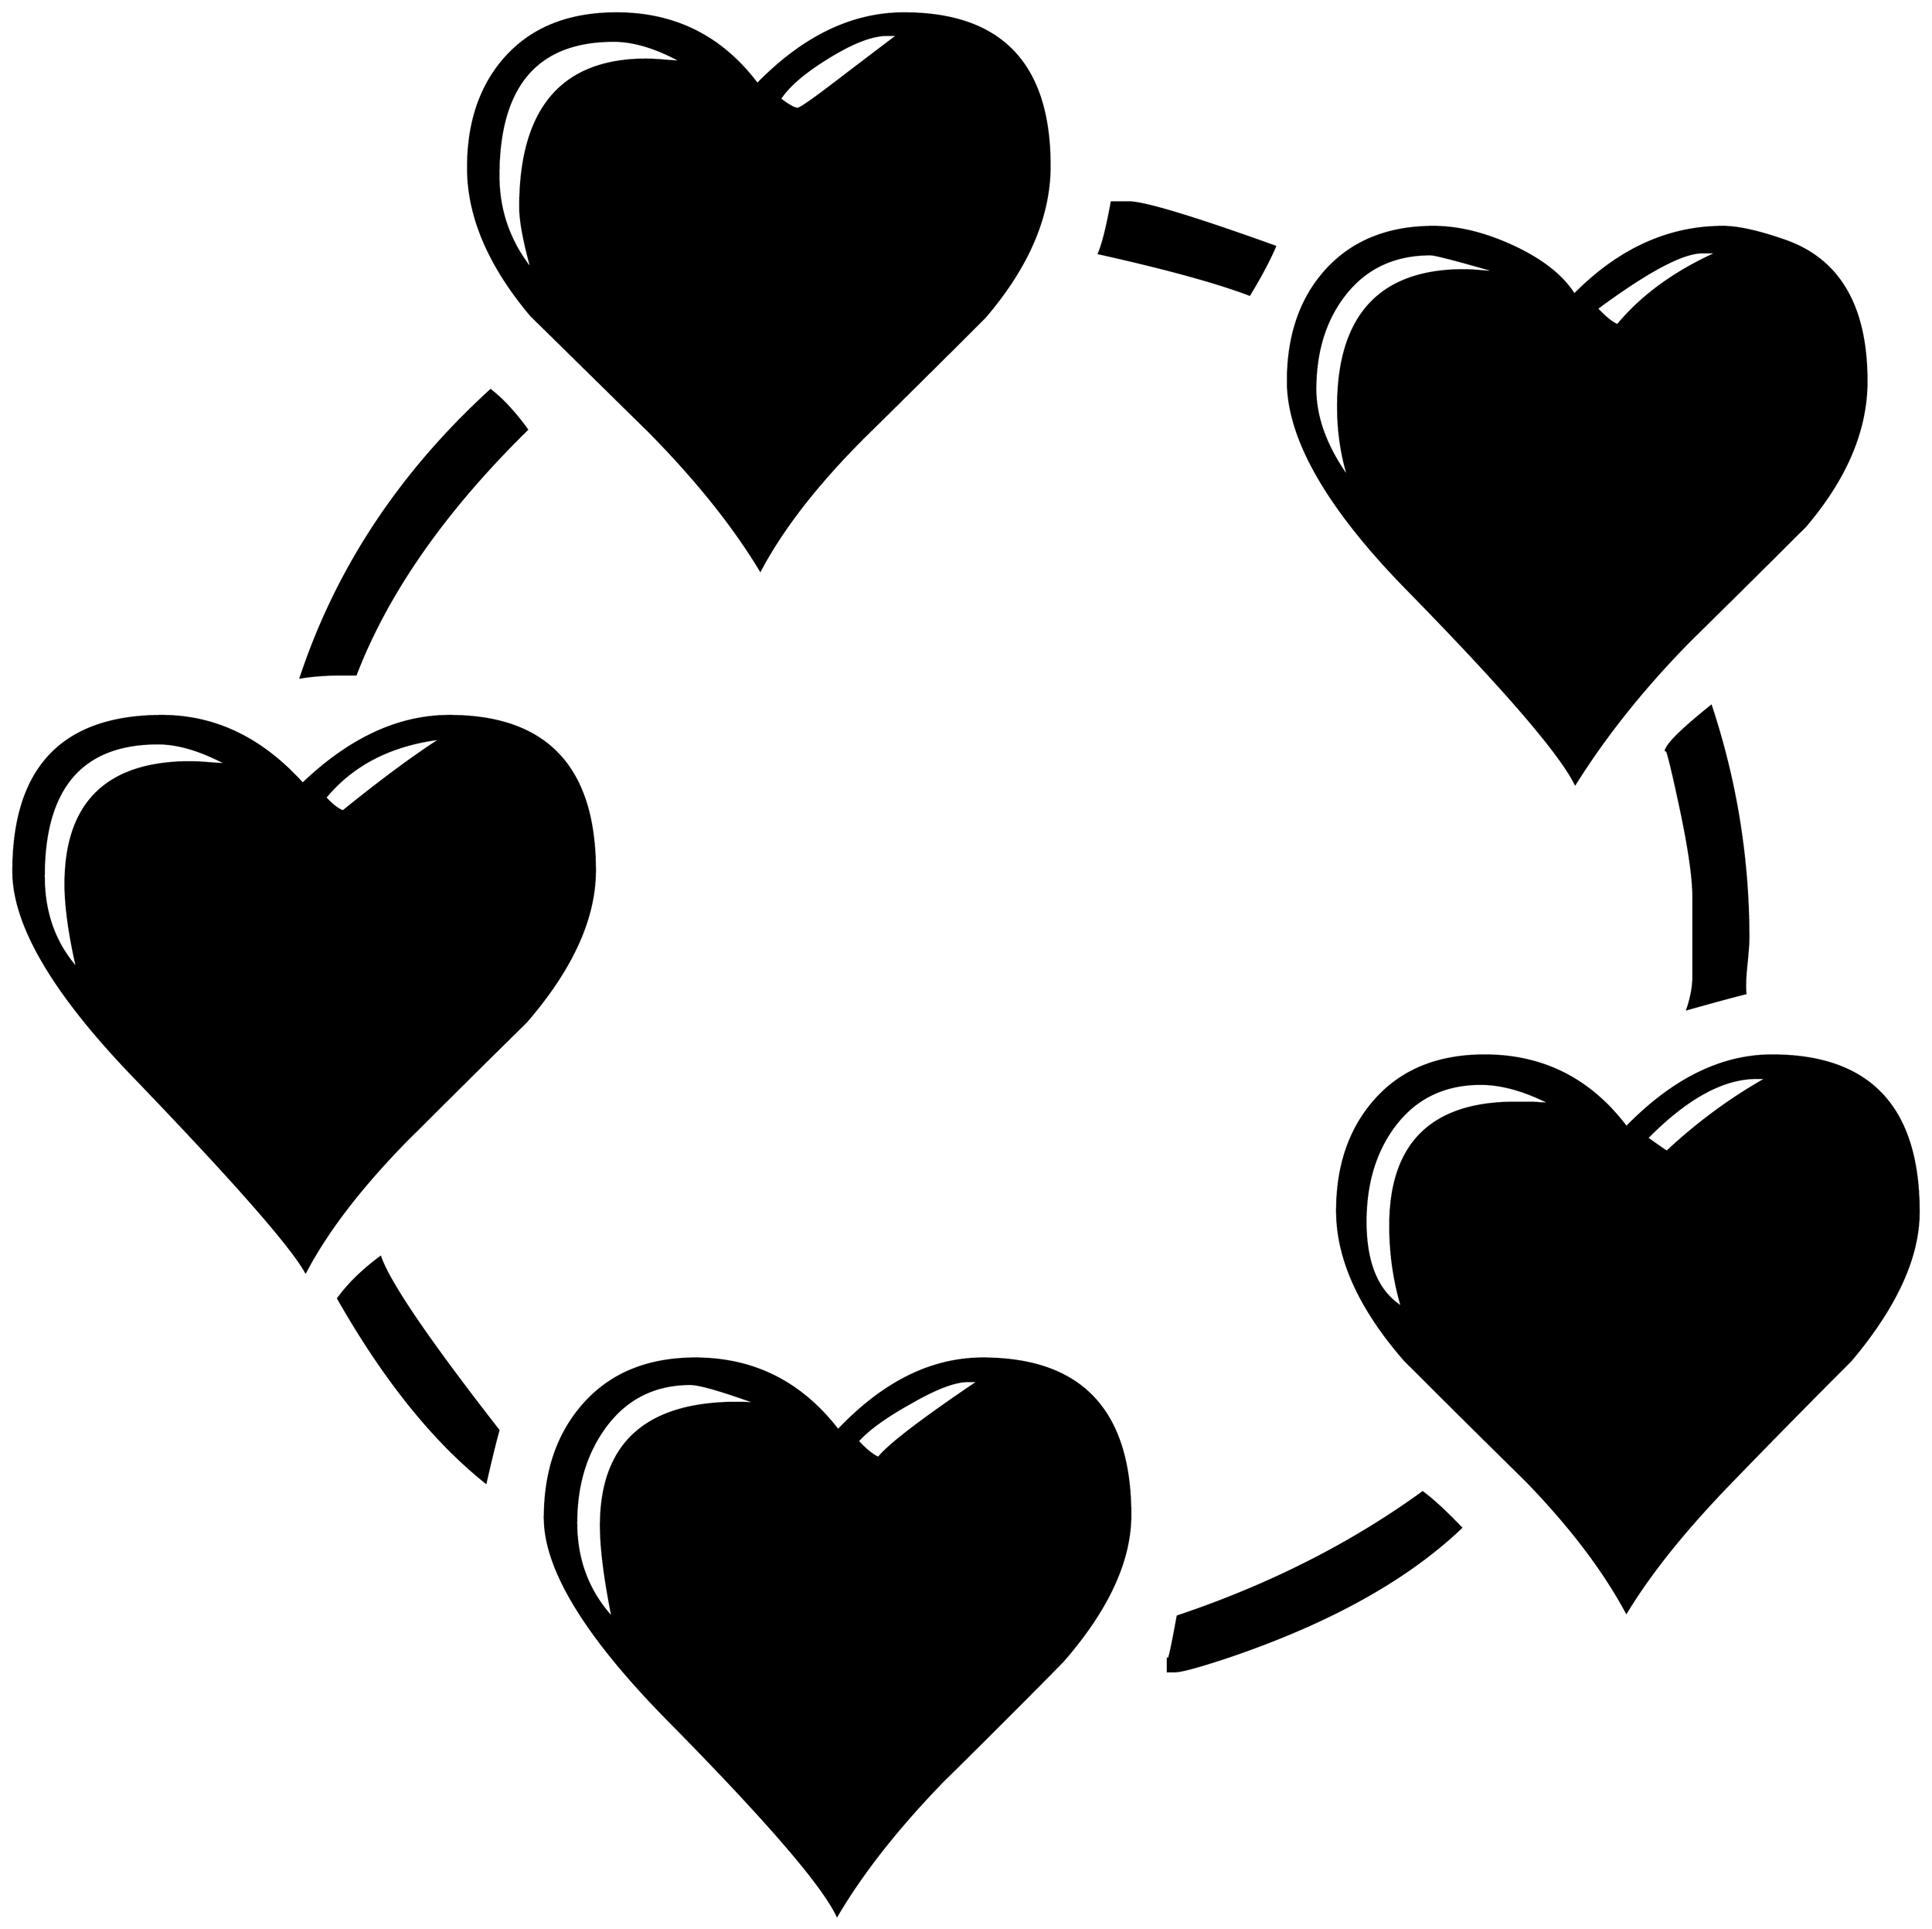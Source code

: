 


\begin{tikzpicture}[y=0.80pt, x=0.80pt, yscale=-1.0, xscale=1.0, inner sep=0pt, outer sep=0pt]
\begin{scope}[shift={(100.0,1705.0)},nonzero rule]
  \path[draw=.,fill=.,line width=1.600pt] (1965.0,-1174.0) ..
    controls (1965.0,-1124.667) and (1944.333,-1075.667) ..
    (1903.0,-1027.0) .. controls (1864.333,-988.333) and
    (1825.333,-949.667) .. (1786.0,-911.0) .. controls
    (1739.333,-863.667) and (1700.333,-815.0) .. (1669.0,-765.0) ..
    controls (1653.0,-797.0) and (1595.667,-863.333) ..
    (1497.0,-964.0) .. controls (1417.0,-1046.0) and
    (1377.0,-1116.0) .. (1377.0,-1174.0) .. controls
    (1377.0,-1220.667) and (1390.0,-1258.333) .. (1416.0,-1287.0) ..
    controls (1442.667,-1316.333) and (1479.0,-1331.0) ..
    (1525.0,-1331.0) .. controls (1549.667,-1331.0) and
    (1576.0,-1324.667) .. (1604.0,-1312.0) .. controls
    (1634.667,-1298.0) and (1656.0,-1281.333) .. (1668.0,-1262.0) ..
    controls (1713.333,-1308.0) and (1763.667,-1331.0) ..
    (1819.0,-1331.0) .. controls (1834.333,-1331.0) and
    (1855.333,-1326.333) .. (1882.0,-1317.0) .. controls
    (1937.333,-1297.667) and (1965.0,-1250.0) .. (1965.0,-1174.0) --
    cycle(1364.0,-1311.0) .. controls (1358.0,-1297.0) and
    (1349.333,-1280.667) .. (1338.0,-1262.0) .. controls
    (1304.667,-1274.667) and (1253.667,-1288.667) .. (1185.0,-1304.0) ..
    controls (1189.0,-1313.333) and (1193.333,-1330.667) ..
    (1198.0,-1356.0) -- (1215.0,-1356.0) .. controls
    (1231.0,-1356.0) and (1280.667,-1341.0) .. (1364.0,-1311.0) --
    cycle(1845.0,-608.0) .. controls (1845.0,-603.333) and
    (1844.333,-594.333) .. (1843.0,-581.0) .. controls
    (1841.667,-568.333) and (1841.333,-558.667) .. (1842.0,-552.0) ..
    controls (1828.667,-548.667) and (1809.0,-543.333) ..
    (1783.0,-536.0) .. controls (1787.0,-548.0) and
    (1789.0,-559.0) .. (1789.0,-569.0) -- (1789.0,-650.0) ..
    controls (1789.0,-670.0) and (1784.333,-701.667) ..
    (1775.0,-745.0) .. controls (1765.667,-788.333) and
    (1761.0,-806.0) .. (1761.0,-798.0) .. controls
    (1761.0,-804.0) and (1776.333,-819.333) .. (1807.0,-844.0) ..
    controls (1832.333,-767.333) and (1845.0,-688.667) ..
    (1845.0,-608.0) -- cycle(1135.0,-1393.0) .. controls
    (1135.0,-1341.667) and (1113.0,-1290.333) .. (1069.0,-1239.0) ..
    controls (1028.333,-1198.333) and (987.333,-1157.667) ..
    (946.0,-1117.0) .. controls (898.667,-1069.667) and
    (863.667,-1024.667) .. (841.0,-982.0) .. controls
    (813.667,-1027.333) and (776.0,-1074.333) .. (728.0,-1123.0) ..
    controls (688.0,-1162.333) and (648.0,-1201.667) ..
    (608.0,-1241.0) .. controls (565.333,-1291.667) and
    (544.0,-1341.667) .. (544.0,-1391.0) .. controls
    (544.0,-1438.333) and (557.333,-1476.333) .. (584.0,-1505.0) ..
    controls (610.667,-1533.667) and (647.667,-1548.0) ..
    (695.0,-1548.0) .. controls (754.333,-1548.0) and
    (802.0,-1524.0) .. (838.0,-1476.0) .. controls
    (884.667,-1524.0) and (934.333,-1548.0) .. (987.0,-1548.0) ..
    controls (1085.667,-1548.0) and (1135.0,-1496.333) ..
    (1135.0,-1393.0) -- cycle(2018.0,-330.0) .. controls
    (2018.0,-284.0) and (1995.0,-233.667) .. (1949.0,-179.0) ..
    controls (1908.333,-138.333) and (1868.0,-97.333) ..
    (1828.0,-56.0) .. controls (1781.333,-8.0) and (1745.667,36.333)
    .. (1721.0,77.0) .. controls (1697.667,33.667) and
    (1663.667,-11.0) .. (1619.0,-57.0) .. controls (1577.667,-97.667)
    and (1536.667,-138.333) .. (1496.0,-179.0) .. controls
    (1450.0,-231.667) and (1427.0,-282.333) .. (1427.0,-331.0) ..
    controls (1427.0,-377.667) and (1440.333,-415.667) ..
    (1467.0,-445.0) .. controls (1493.667,-474.333) and
    (1530.333,-489.0) .. (1577.0,-489.0) .. controls
    (1636.333,-489.0) and (1684.333,-464.667) .. (1721.0,-416.0) ..
    controls (1768.333,-464.667) and (1817.667,-489.0) ..
    (1869.0,-489.0) .. controls (1968.333,-489.0) and
    (2018.0,-436.0) .. (2018.0,-330.0) -- cycle(604.0,-1125.0)
    .. controls (520.0,-1042.333) and (462.0,-959.333) ..
    (430.0,-876.0) -- (414.0,-876.0) .. controls (400.0,-876.0)
    and (386.667,-875.0) .. (374.0,-873.0) .. controls
    (410.667,-983.667) and (475.0,-1081.0) .. (567.0,-1165.0) ..
    controls (579.0,-1155.667) and (591.333,-1142.333) ..
    (604.0,-1125.0) -- cycle(1553.0,-9.0) .. controls
    (1497.667,43.667) and (1419.0,87.333) .. (1317.0,122.0) ..
    controls (1287.0,132.0) and (1268.667,137.0) .. (1262.0,137.0)
    -- (1255.0,137.0) -- (1255.0,123.0) .. controls
    (1255.0,131.667) and (1258.333,117.667) .. (1265.0,81.0) ..
    controls (1358.333,49.667) and (1441.333,7.667) .. (1514.0,-45.0) ..
    controls (1524.0,-37.667) and (1537.0,-25.667) .. (1553.0,-9.0)
    -- cycle(673.0,-677.0) .. controls (673.0,-628.333) and
    (649.667,-577.0) .. (603.0,-523.0) .. controls (561.667,-482.333)
    and (520.333,-441.333) .. (479.0,-400.0) .. controls
    (433.667,-353.333) and (400.333,-309.667) .. (379.0,-269.0) ..
    controls (363.667,-296.333) and (305.0,-363.0) .. (203.0,-469.0)
    .. controls (122.333,-553.0) and (82.0,-622.0) ..
    (82.0,-676.0) .. controls (82.0,-781.333) and (132.333,-834.0)
    .. (233.0,-834.0) .. controls (287.0,-834.0) and
    (334.667,-811.0) .. (376.0,-765.0) .. controls (424.0,-811.0)
    and (473.667,-834.0) .. (525.0,-834.0) .. controls
    (623.667,-834.0) and (673.0,-781.667) .. (673.0,-677.0) --
    cycle(1217.0,-22.0) .. controls (1217.0,24.667) and
    (1194.0,74.333) .. (1148.0,127.0) .. controls (1108.0,167.667)
    and (1067.667,208.0) .. (1027.0,248.0) .. controls
    (981.0,295.333) and (945.0,341.0) .. (919.0,385.0) .. controls
    (903.667,353.0) and (846.333,286.667) .. (747.0,186.0) .. controls
    (663.667,101.333) and (622.0,33.0) .. (622.0,-19.0) .. controls
    (622.0,-67.0) and (635.667,-106.0) .. (663.0,-136.0) ..
    controls (690.333,-166.0) and (727.667,-181.0) .. (775.0,-181.0)
    .. controls (834.333,-181.0) and (882.667,-156.667) ..
    (920.0,-108.0) .. controls (966.0,-156.667) and
    (1015.0,-181.0) .. (1067.0,-181.0) .. controls
    (1167.0,-181.0) and (1217.0,-128.0) .. (1217.0,-22.0) --
    cycle(575.0,-108.0) .. controls (571.667,-96.0) and
    (567.333,-78.333) .. (562.0,-55.0) .. controls (508.667,-97.667) and
    (458.667,-160.0) .. (412.0,-242.0) .. controls (422.667,-256.667)
    and (437.0,-270.667) .. (455.0,-284.0) .. controls
    (464.333,-257.333) and (504.333,-198.667) .. (575.0,-108.0) --
    cycle(1814.0,-1305.0) -- (1798.0,-1305.0) .. controls
    (1778.0,-1305.0) and (1742.333,-1286.0) .. (1691.0,-1248.0) ..
    controls (1699.0,-1239.333) and (1706.0,-1233.667) ..
    (1712.0,-1231.0) .. controls (1736.667,-1261.0) and
    (1770.667,-1285.667) .. (1814.0,-1305.0) --
    cycle(1591.0,-1285.0) .. controls (1549.667,-1297.0) and
    (1526.667,-1303.0) .. (1522.0,-1303.0) .. controls
    (1484.667,-1303.0) and (1455.333,-1289.0) .. (1434.0,-1261.0) ..
    controls (1414.667,-1235.667) and (1405.0,-1204.0) ..
    (1405.0,-1166.0) .. controls (1405.0,-1136.667) and
    (1416.333,-1106.333) .. (1439.0,-1075.0) .. controls
    (1431.667,-1098.333) and (1428.0,-1122.667) .. (1428.0,-1148.0) ..
    controls (1428.0,-1240.667) and (1470.667,-1287.0) ..
    (1556.0,-1287.0) .. controls (1560.0,-1287.0) and
    (1566.0,-1286.667) .. (1574.0,-1286.0) .. controls
    (1582.0,-1285.333) and (1587.667,-1285.0) .. (1591.0,-1285.0) --
    cycle(981.0,-1526.0) -- (970.0,-1526.0) .. controls
    (954.667,-1526.0) and (934.667,-1518.333) .. (910.0,-1503.0) ..
    controls (886.0,-1488.333) and (869.667,-1474.333) ..
    (861.0,-1461.0) .. controls (869.667,-1454.333) and
    (875.667,-1451.0) .. (879.0,-1451.0) .. controls
    (881.667,-1451.0) and (897.667,-1462.333) .. (927.0,-1485.0) ..
    controls (960.333,-1510.333) and (978.333,-1524.0) ..
    (981.0,-1526.0) -- cycle(1864.0,-466.0) -- (1853.0,-466.0)
    .. controls (1819.0,-466.0) and (1782.0,-445.667) ..
    (1742.0,-405.0) .. controls (1746.667,-401.667) and
    (1753.333,-397.0) .. (1762.0,-391.0) .. controls
    (1793.333,-420.333) and (1827.333,-445.333) .. (1864.0,-466.0) --
    cycle(761.0,-1499.0) .. controls (735.667,-1513.0) and
    (712.667,-1520.0) .. (692.0,-1520.0) .. controls
    (614.0,-1520.0) and (575.0,-1474.333) .. (575.0,-1383.0) ..
    controls (575.0,-1347.0) and (586.333,-1315.0) ..
    (609.0,-1287.0) .. controls (601.0,-1315.667) and
    (597.0,-1337.0) .. (597.0,-1351.0) .. controls
    (597.0,-1451.0) and (639.667,-1501.0) .. (725.0,-1501.0) ..
    controls (729.667,-1501.0) and (736.0,-1500.667) ..
    (744.0,-1500.0) .. controls (752.0,-1499.333) and
    (757.667,-1499.0) .. (761.0,-1499.0) -- cycle(1644.0,-440.0)
    .. controls (1618.0,-453.333) and (1594.333,-460.0) ..
    (1573.0,-460.0) .. controls (1535.667,-460.0) and
    (1506.333,-445.667) .. (1485.0,-417.0) .. controls
    (1465.667,-391.0) and (1456.0,-358.667) .. (1456.0,-320.0) ..
    controls (1456.0,-277.333) and (1468.333,-248.333) ..
    (1493.0,-233.0) .. controls (1485.0,-259.667) and
    (1481.0,-287.333) .. (1481.0,-316.0) .. controls
    (1481.0,-399.333) and (1523.333,-441.0) .. (1608.0,-441.0) ..
    controls (1612.667,-441.0) and (1618.667,-441.0) ..
    (1626.0,-441.0) .. controls (1634.667,-440.333) and
    (1640.667,-440.0) .. (1644.0,-440.0) -- cycle(517.0,-811.0) ..
    controls (466.333,-805.0) and (427.0,-785.0) .. (399.0,-751.0)
    .. controls (405.667,-743.667) and (411.667,-739.0) ..
    (417.0,-737.0) .. controls (455.667,-768.333) and (489.0,-793.0)
    .. (517.0,-811.0) -- cycle(1063.0,-158.0) -- (1052.0,-158.0)
    .. controls (1038.667,-158.0) and (1019.333,-150.667) ..
    (994.0,-136.0) .. controls (968.667,-122.0) and (950.667,-109.0)
    .. (940.0,-97.0) .. controls (948.0,-88.333) and (955.0,-82.667)
    .. (961.0,-80.0) .. controls (971.667,-93.333) and
    (1005.667,-119.333) .. (1063.0,-158.0) -- cycle(299.0,-785.0) ..
    controls (273.0,-799.0) and (249.667,-806.0) .. (229.0,-806.0)
    .. controls (151.667,-806.0) and (113.0,-761.0) ..
    (113.0,-671.0) .. controls (113.0,-633.667) and (124.333,-602.333)
    .. (147.0,-577.0) .. controls (139.0,-611.667) and
    (135.0,-640.333) .. (135.0,-663.0) .. controls (135.0,-745.667)
    and (177.333,-787.0) .. (262.0,-787.0) .. controls
    (266.667,-787.0) and (273.0,-786.667) .. (281.0,-786.0) ..
    controls (289.667,-785.333) and (295.667,-785.0) .. (299.0,-785.0)
    -- cycle(839.0,-135.0) .. controls (802.333,-148.333) and
    (779.333,-155.0) .. (770.0,-155.0) .. controls (733.333,-155.0)
    and (704.333,-140.333) .. (683.0,-111.0) .. controls
    (663.667,-84.333) and (654.0,-52.0) .. (654.0,-14.0) .. controls
    (654.0,24.0) and (666.333,56.333) .. (691.0,83.0) .. controls
    (683.0,43.0) and (679.0,11.667) .. (679.0,-11.0) .. controls
    (679.0,-94.333) and (725.0,-136.0) .. (817.0,-136.0) ..
    controls (824.333,-136.0) and (831.667,-135.667) .. (839.0,-135.0)
    -- cycle;
\end{scope}

\end{tikzpicture}


